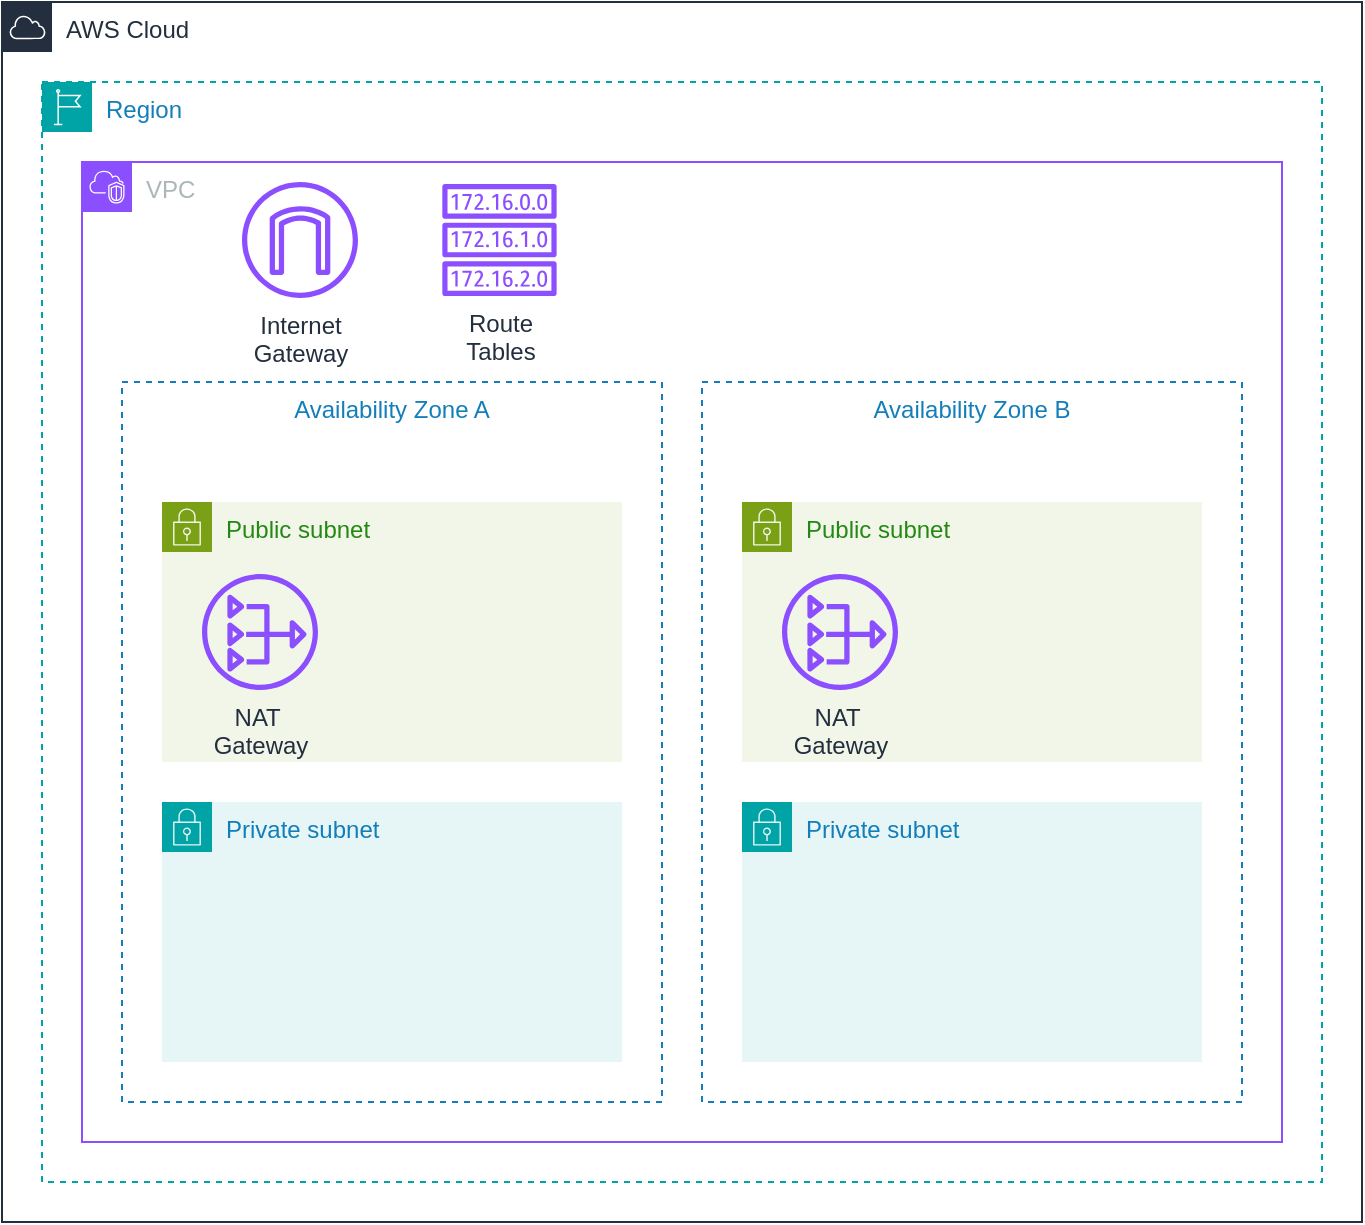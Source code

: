 <mxfile version="28.0.7">
  <diagram name="Page-1" id="IBOVPWebIadHS10SibhZ">
    <mxGraphModel dx="1018" dy="692" grid="1" gridSize="10" guides="1" tooltips="1" connect="1" arrows="1" fold="1" page="1" pageScale="1" pageWidth="827" pageHeight="1169" math="0" shadow="0">
      <root>
        <mxCell id="0" />
        <mxCell id="1" parent="0" />
        <mxCell id="ZXwgefI_rYdpj2nDmGD2-2" value="AWS Cloud" style="points=[[0,0],[0.25,0],[0.5,0],[0.75,0],[1,0],[1,0.25],[1,0.5],[1,0.75],[1,1],[0.75,1],[0.5,1],[0.25,1],[0,1],[0,0.75],[0,0.5],[0,0.25]];outlineConnect=0;gradientColor=none;html=1;whiteSpace=wrap;fontSize=12;fontStyle=0;container=1;pointerEvents=0;collapsible=0;recursiveResize=0;shape=mxgraph.aws4.group;grIcon=mxgraph.aws4.group_aws_cloud;strokeColor=#232F3E;fillColor=none;verticalAlign=top;align=left;spacingLeft=30;fontColor=#232F3E;dashed=0;" vertex="1" parent="1">
          <mxGeometry x="40" y="40" width="680" height="610" as="geometry" />
        </mxCell>
        <mxCell id="ZXwgefI_rYdpj2nDmGD2-3" value="Region" style="points=[[0,0],[0.25,0],[0.5,0],[0.75,0],[1,0],[1,0.25],[1,0.5],[1,0.75],[1,1],[0.75,1],[0.5,1],[0.25,1],[0,1],[0,0.75],[0,0.5],[0,0.25]];outlineConnect=0;gradientColor=none;html=1;whiteSpace=wrap;fontSize=12;fontStyle=0;container=1;pointerEvents=0;collapsible=0;recursiveResize=0;shape=mxgraph.aws4.group;grIcon=mxgraph.aws4.group_region;strokeColor=#00A4A6;fillColor=none;verticalAlign=top;align=left;spacingLeft=30;fontColor=#147EBA;dashed=1;" vertex="1" parent="ZXwgefI_rYdpj2nDmGD2-2">
          <mxGeometry x="20" y="40" width="640" height="550" as="geometry" />
        </mxCell>
        <mxCell id="ZXwgefI_rYdpj2nDmGD2-6" value="VPC" style="points=[[0,0],[0.25,0],[0.5,0],[0.75,0],[1,0],[1,0.25],[1,0.5],[1,0.75],[1,1],[0.75,1],[0.5,1],[0.25,1],[0,1],[0,0.75],[0,0.5],[0,0.25]];outlineConnect=0;gradientColor=none;html=1;whiteSpace=wrap;fontSize=12;fontStyle=0;container=1;pointerEvents=0;collapsible=0;recursiveResize=0;shape=mxgraph.aws4.group;grIcon=mxgraph.aws4.group_vpc2;strokeColor=#8C4FFF;fillColor=none;verticalAlign=top;align=left;spacingLeft=30;fontColor=#AAB7B8;dashed=0;" vertex="1" parent="ZXwgefI_rYdpj2nDmGD2-3">
          <mxGeometry x="20" y="40" width="600" height="490" as="geometry" />
        </mxCell>
        <mxCell id="ZXwgefI_rYdpj2nDmGD2-5" value="Availability Zone B" style="fillColor=none;strokeColor=#147EBA;dashed=1;verticalAlign=top;fontStyle=0;fontColor=#147EBA;whiteSpace=wrap;html=1;" vertex="1" parent="ZXwgefI_rYdpj2nDmGD2-6">
          <mxGeometry x="310" y="110" width="270" height="360" as="geometry" />
        </mxCell>
        <mxCell id="ZXwgefI_rYdpj2nDmGD2-4" value="Availability Zone A" style="fillColor=none;strokeColor=#147EBA;dashed=1;verticalAlign=top;fontStyle=0;fontColor=#147EBA;whiteSpace=wrap;html=1;" vertex="1" parent="ZXwgefI_rYdpj2nDmGD2-6">
          <mxGeometry x="20" y="110" width="270" height="360" as="geometry" />
        </mxCell>
        <mxCell id="ZXwgefI_rYdpj2nDmGD2-11" value="Private subnet" style="points=[[0,0],[0.25,0],[0.5,0],[0.75,0],[1,0],[1,0.25],[1,0.5],[1,0.75],[1,1],[0.75,1],[0.5,1],[0.25,1],[0,1],[0,0.75],[0,0.5],[0,0.25]];outlineConnect=0;gradientColor=none;html=1;whiteSpace=wrap;fontSize=12;fontStyle=0;container=1;pointerEvents=0;collapsible=0;recursiveResize=0;shape=mxgraph.aws4.group;grIcon=mxgraph.aws4.group_security_group;grStroke=0;strokeColor=#00A4A6;fillColor=#E6F6F7;verticalAlign=top;align=left;spacingLeft=30;fontColor=#147EBA;dashed=0;" vertex="1" parent="ZXwgefI_rYdpj2nDmGD2-6">
          <mxGeometry x="40" y="320" width="230" height="130" as="geometry" />
        </mxCell>
        <mxCell id="ZXwgefI_rYdpj2nDmGD2-12" value="Private subnet" style="points=[[0,0],[0.25,0],[0.5,0],[0.75,0],[1,0],[1,0.25],[1,0.5],[1,0.75],[1,1],[0.75,1],[0.5,1],[0.25,1],[0,1],[0,0.75],[0,0.5],[0,0.25]];outlineConnect=0;gradientColor=none;html=1;whiteSpace=wrap;fontSize=12;fontStyle=0;container=1;pointerEvents=0;collapsible=0;recursiveResize=0;shape=mxgraph.aws4.group;grIcon=mxgraph.aws4.group_security_group;grStroke=0;strokeColor=#00A4A6;fillColor=#E6F6F7;verticalAlign=top;align=left;spacingLeft=30;fontColor=#147EBA;dashed=0;" vertex="1" parent="ZXwgefI_rYdpj2nDmGD2-6">
          <mxGeometry x="330" y="320" width="230" height="130" as="geometry" />
        </mxCell>
        <mxCell id="ZXwgefI_rYdpj2nDmGD2-13" value="Public subnet" style="points=[[0,0],[0.25,0],[0.5,0],[0.75,0],[1,0],[1,0.25],[1,0.5],[1,0.75],[1,1],[0.75,1],[0.5,1],[0.25,1],[0,1],[0,0.75],[0,0.5],[0,0.25]];outlineConnect=0;gradientColor=none;html=1;whiteSpace=wrap;fontSize=12;fontStyle=0;container=1;pointerEvents=0;collapsible=0;recursiveResize=0;shape=mxgraph.aws4.group;grIcon=mxgraph.aws4.group_security_group;grStroke=0;strokeColor=#7AA116;fillColor=#F2F6E8;verticalAlign=top;align=left;spacingLeft=30;fontColor=#248814;dashed=0;" vertex="1" parent="ZXwgefI_rYdpj2nDmGD2-6">
          <mxGeometry x="40" y="170" width="230" height="130" as="geometry" />
        </mxCell>
        <mxCell id="ZXwgefI_rYdpj2nDmGD2-17" value="&lt;div&gt;NAT&amp;nbsp;&lt;/div&gt;&lt;div&gt;Gateway&lt;/div&gt;" style="sketch=0;outlineConnect=0;fontColor=#232F3E;gradientColor=none;fillColor=#8C4FFF;strokeColor=none;dashed=0;verticalLabelPosition=bottom;verticalAlign=top;align=center;html=1;fontSize=12;fontStyle=0;aspect=fixed;pointerEvents=1;shape=mxgraph.aws4.nat_gateway;" vertex="1" parent="ZXwgefI_rYdpj2nDmGD2-13">
          <mxGeometry x="20" y="36" width="58" height="58" as="geometry" />
        </mxCell>
        <mxCell id="ZXwgefI_rYdpj2nDmGD2-15" value="Public subnet" style="points=[[0,0],[0.25,0],[0.5,0],[0.75,0],[1,0],[1,0.25],[1,0.5],[1,0.75],[1,1],[0.75,1],[0.5,1],[0.25,1],[0,1],[0,0.75],[0,0.5],[0,0.25]];outlineConnect=0;gradientColor=none;html=1;whiteSpace=wrap;fontSize=12;fontStyle=0;container=1;pointerEvents=0;collapsible=0;recursiveResize=0;shape=mxgraph.aws4.group;grIcon=mxgraph.aws4.group_security_group;grStroke=0;strokeColor=#7AA116;fillColor=#F2F6E8;verticalAlign=top;align=left;spacingLeft=30;fontColor=#248814;dashed=0;" vertex="1" parent="ZXwgefI_rYdpj2nDmGD2-6">
          <mxGeometry x="330" y="170" width="230" height="130" as="geometry" />
        </mxCell>
        <mxCell id="ZXwgefI_rYdpj2nDmGD2-19" value="&lt;div&gt;NAT&amp;nbsp;&lt;/div&gt;&lt;div&gt;Gateway&lt;/div&gt;" style="sketch=0;outlineConnect=0;fontColor=#232F3E;gradientColor=none;fillColor=#8C4FFF;strokeColor=none;dashed=0;verticalLabelPosition=bottom;verticalAlign=top;align=center;html=1;fontSize=12;fontStyle=0;aspect=fixed;pointerEvents=1;shape=mxgraph.aws4.nat_gateway;" vertex="1" parent="ZXwgefI_rYdpj2nDmGD2-15">
          <mxGeometry x="20" y="36" width="58" height="58" as="geometry" />
        </mxCell>
        <mxCell id="ZXwgefI_rYdpj2nDmGD2-16" value="&lt;div&gt;Internet&lt;/div&gt;&lt;div&gt;Gateway&lt;/div&gt;" style="sketch=0;outlineConnect=0;fontColor=#232F3E;gradientColor=none;fillColor=#8C4FFF;strokeColor=none;dashed=0;verticalLabelPosition=bottom;verticalAlign=top;align=center;html=1;fontSize=12;fontStyle=0;aspect=fixed;pointerEvents=1;shape=mxgraph.aws4.internet_gateway;" vertex="1" parent="ZXwgefI_rYdpj2nDmGD2-6">
          <mxGeometry x="80" y="10" width="58" height="58" as="geometry" />
        </mxCell>
        <mxCell id="ZXwgefI_rYdpj2nDmGD2-18" value="&lt;div&gt;Route&lt;/div&gt;&lt;div&gt;Tables&lt;/div&gt;" style="sketch=0;outlineConnect=0;fontColor=#232F3E;gradientColor=none;fillColor=#8C4FFF;strokeColor=none;dashed=0;verticalLabelPosition=bottom;verticalAlign=top;align=center;html=1;fontSize=12;fontStyle=0;aspect=fixed;pointerEvents=1;shape=mxgraph.aws4.route_table;" vertex="1" parent="ZXwgefI_rYdpj2nDmGD2-6">
          <mxGeometry x="180" y="11" width="57.47" height="56" as="geometry" />
        </mxCell>
      </root>
    </mxGraphModel>
  </diagram>
</mxfile>
